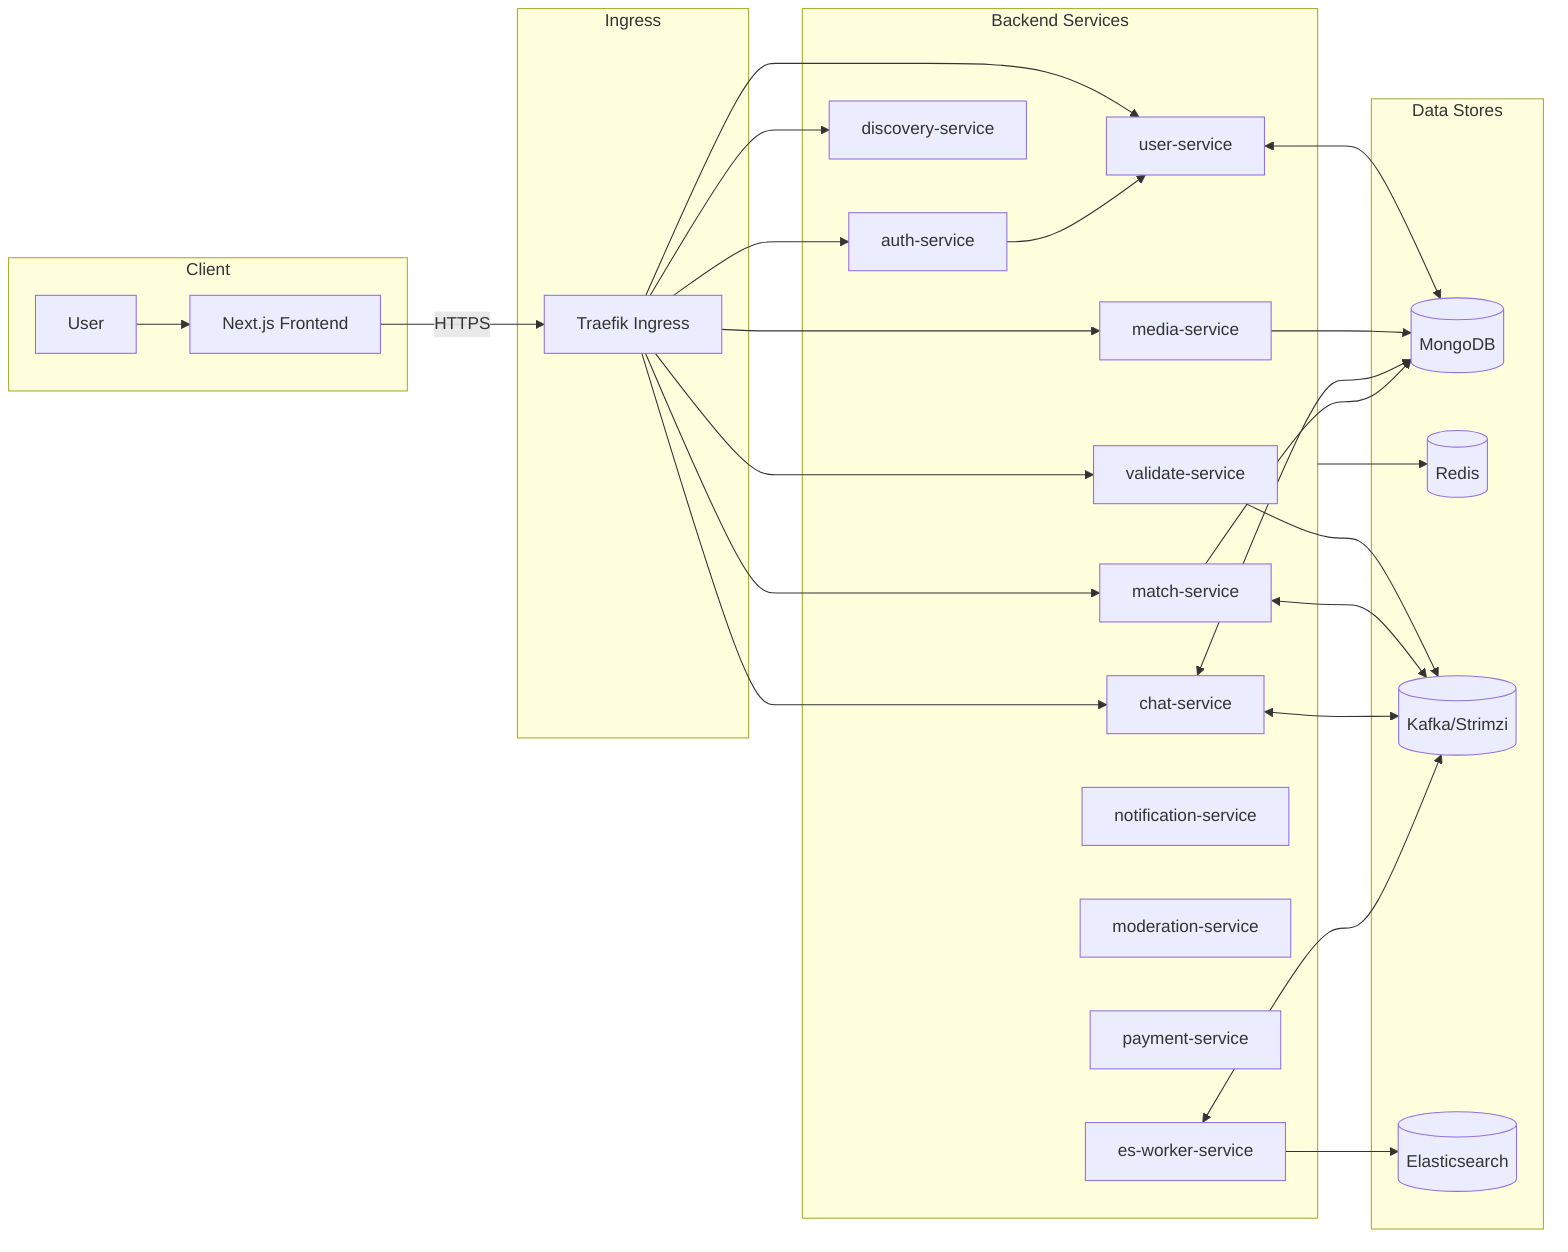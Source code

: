 %% Mermaid diagram: high-level architecture overview for i4you
flowchart LR
  subgraph Client
    U[User]
    FE[Next.js Frontend]
  end

  subgraph Ingress
    TR[Traefik Ingress]
  end

  subgraph Services[Backend Services]
    VS[validate-service]
    US[user-service]
    AS[auth-service]
    MS[media-service]
    MATCH[match-service]
    CS[chat-service]
    NS[notification-service]
    MOD[moderation-service]
    DS[discovery-service]
    PS[payment-service]
    ESW[es-worker-service]
  end

  subgraph Data[Data Stores]
    MONGO[(MongoDB)]
    REDIS[(Redis)]
    KAFKA[(Kafka/Strimzi)]
    ES[(Elasticsearch)]
  end

  U --> FE
  FE -->|HTTPS| TR
  TR --> VS
  TR --> AS
  TR --> US
  TR --> CS
  TR --> MS
  TR --> MATCH
  TR --> DS

  US <--> MONGO
  AS --> US
  MS --> MONGO
  CS <--> MONGO
  MATCH --> MONGO

  VS --> KAFKA
  MATCH <--> KAFKA
  CS <--> KAFKA
  ESW --> ES
  ESW <--> KAFKA

  Services --> REDIS
